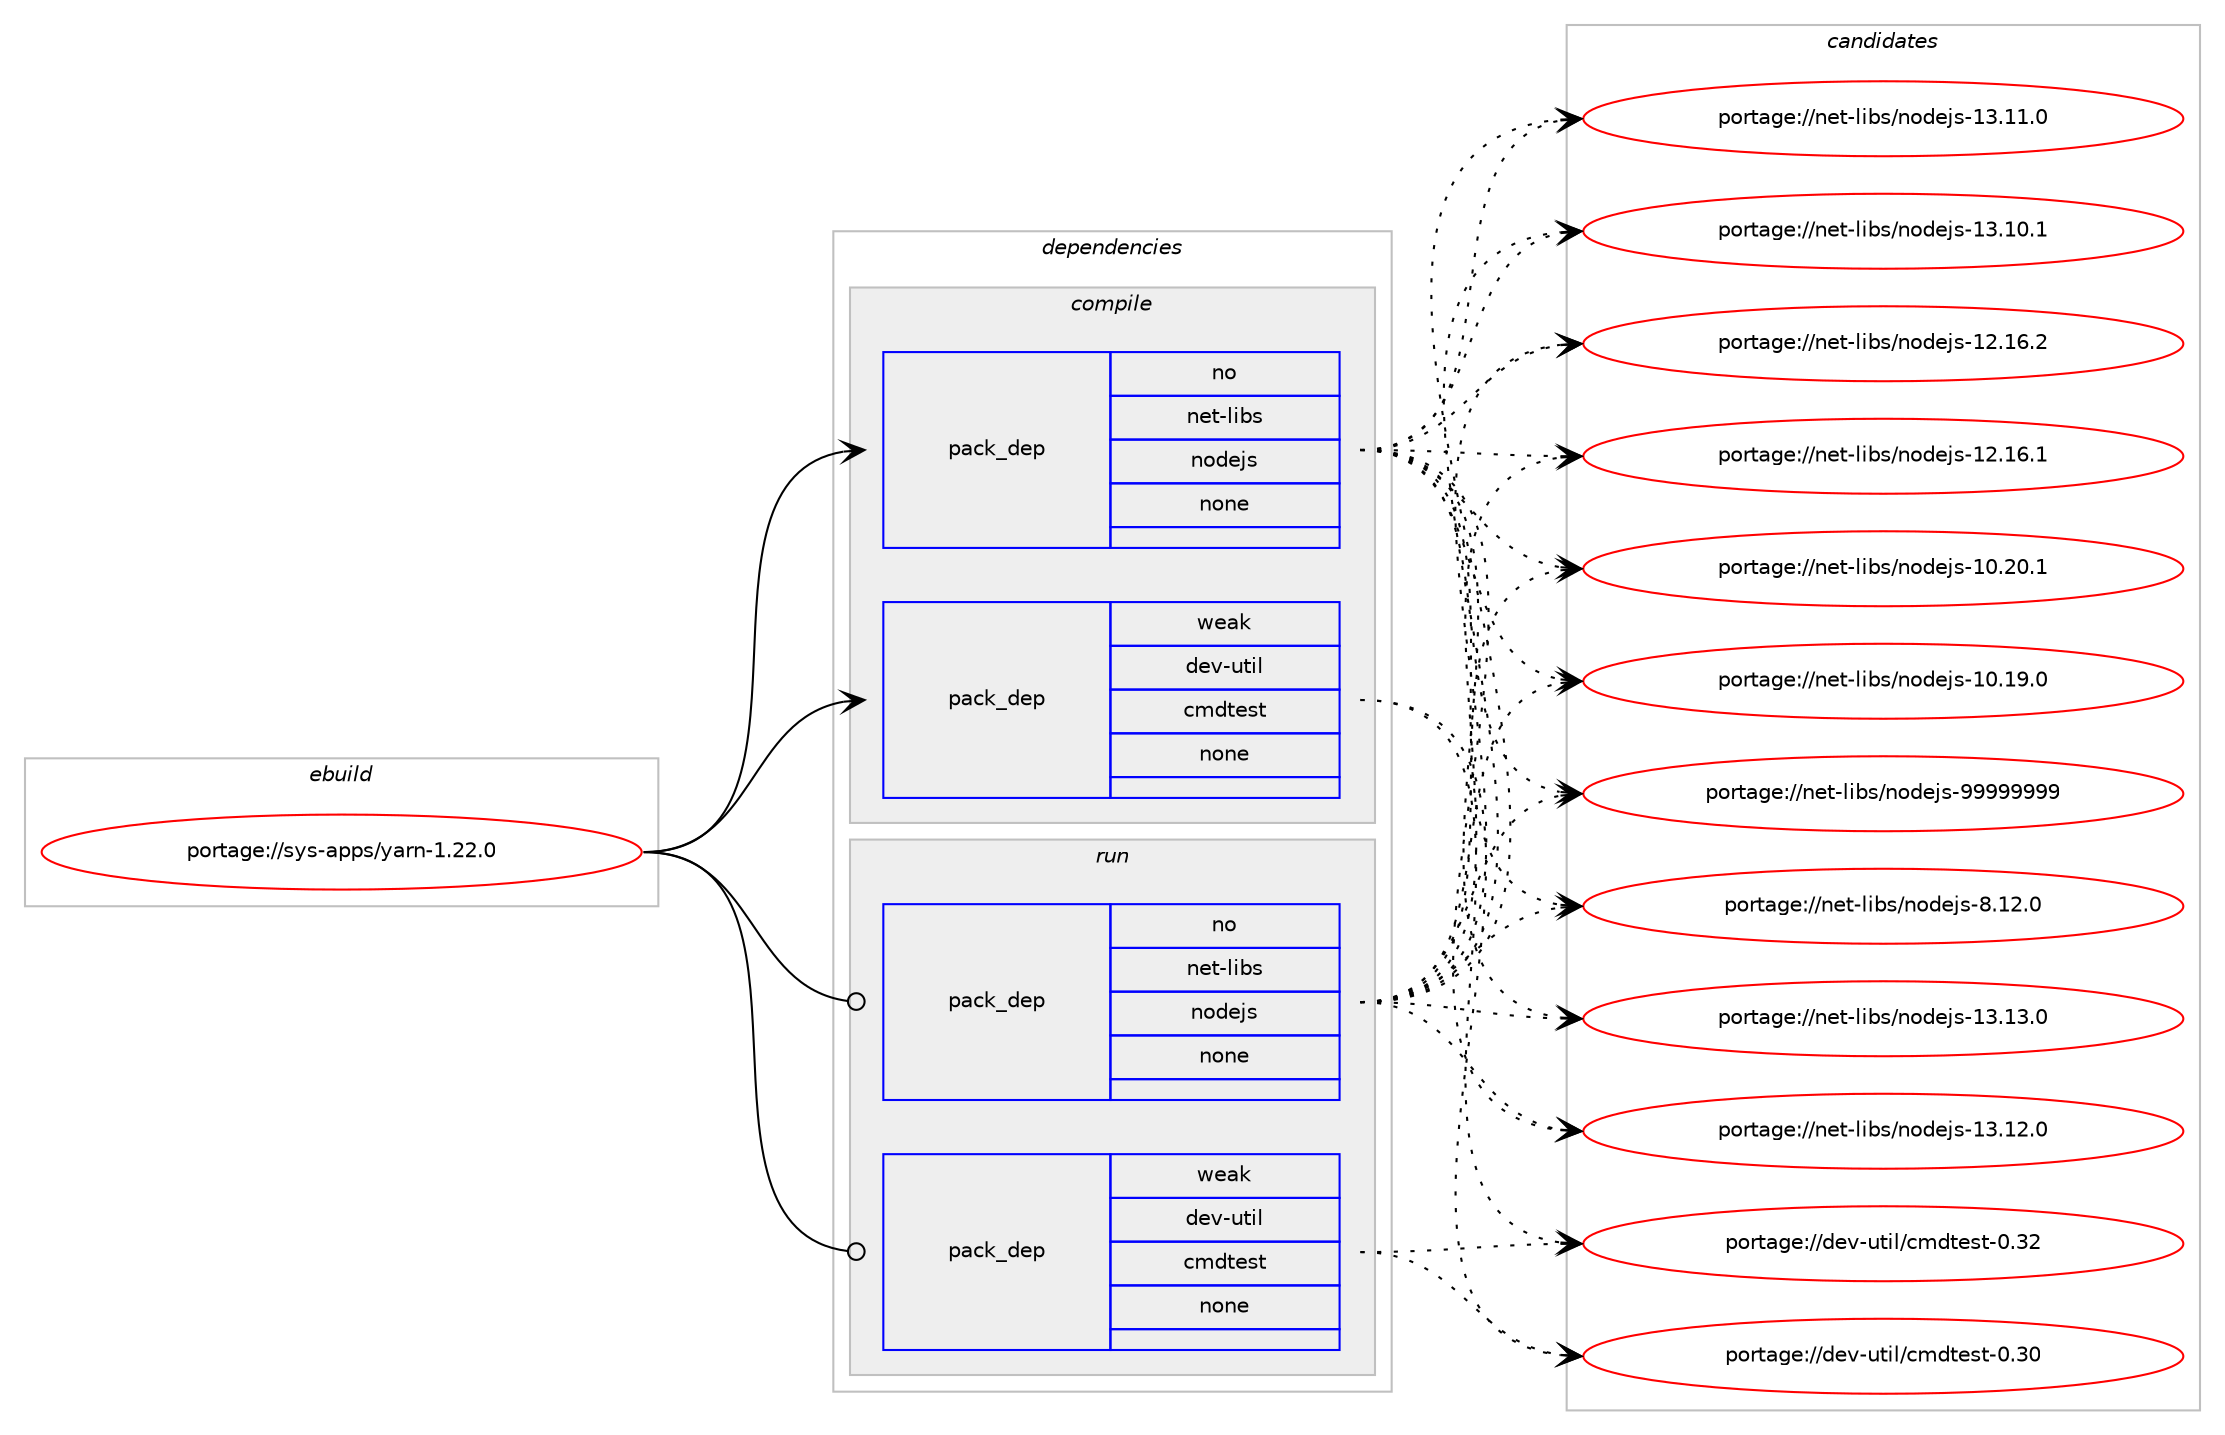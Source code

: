 digraph prolog {

# *************
# Graph options
# *************

newrank=true;
concentrate=true;
compound=true;
graph [rankdir=LR,fontname=Helvetica,fontsize=10,ranksep=1.5];#, ranksep=2.5, nodesep=0.2];
edge  [arrowhead=vee];
node  [fontname=Helvetica,fontsize=10];

# **********
# The ebuild
# **********

subgraph cluster_leftcol {
color=gray;
rank=same;
label=<<i>ebuild</i>>;
id [label="portage://sys-apps/yarn-1.22.0", color=red, width=4, href="../sys-apps/yarn-1.22.0.svg"];
}

# ****************
# The dependencies
# ****************

subgraph cluster_midcol {
color=gray;
label=<<i>dependencies</i>>;
subgraph cluster_compile {
fillcolor="#eeeeee";
style=filled;
label=<<i>compile</i>>;
subgraph pack2763 {
dependency3230 [label=<<TABLE BORDER="0" CELLBORDER="1" CELLSPACING="0" CELLPADDING="4" WIDTH="220"><TR><TD ROWSPAN="6" CELLPADDING="30">pack_dep</TD></TR><TR><TD WIDTH="110">no</TD></TR><TR><TD>net-libs</TD></TR><TR><TD>nodejs</TD></TR><TR><TD>none</TD></TR><TR><TD></TD></TR></TABLE>>, shape=none, color=blue];
}
id:e -> dependency3230:w [weight=20,style="solid",arrowhead="vee"];
subgraph pack2764 {
dependency3231 [label=<<TABLE BORDER="0" CELLBORDER="1" CELLSPACING="0" CELLPADDING="4" WIDTH="220"><TR><TD ROWSPAN="6" CELLPADDING="30">pack_dep</TD></TR><TR><TD WIDTH="110">weak</TD></TR><TR><TD>dev-util</TD></TR><TR><TD>cmdtest</TD></TR><TR><TD>none</TD></TR><TR><TD></TD></TR></TABLE>>, shape=none, color=blue];
}
id:e -> dependency3231:w [weight=20,style="solid",arrowhead="vee"];
}
subgraph cluster_compileandrun {
fillcolor="#eeeeee";
style=filled;
label=<<i>compile and run</i>>;
}
subgraph cluster_run {
fillcolor="#eeeeee";
style=filled;
label=<<i>run</i>>;
subgraph pack2765 {
dependency3232 [label=<<TABLE BORDER="0" CELLBORDER="1" CELLSPACING="0" CELLPADDING="4" WIDTH="220"><TR><TD ROWSPAN="6" CELLPADDING="30">pack_dep</TD></TR><TR><TD WIDTH="110">no</TD></TR><TR><TD>net-libs</TD></TR><TR><TD>nodejs</TD></TR><TR><TD>none</TD></TR><TR><TD></TD></TR></TABLE>>, shape=none, color=blue];
}
id:e -> dependency3232:w [weight=20,style="solid",arrowhead="odot"];
subgraph pack2766 {
dependency3233 [label=<<TABLE BORDER="0" CELLBORDER="1" CELLSPACING="0" CELLPADDING="4" WIDTH="220"><TR><TD ROWSPAN="6" CELLPADDING="30">pack_dep</TD></TR><TR><TD WIDTH="110">weak</TD></TR><TR><TD>dev-util</TD></TR><TR><TD>cmdtest</TD></TR><TR><TD>none</TD></TR><TR><TD></TD></TR></TABLE>>, shape=none, color=blue];
}
id:e -> dependency3233:w [weight=20,style="solid",arrowhead="odot"];
}
}

# **************
# The candidates
# **************

subgraph cluster_choices {
rank=same;
color=gray;
label=<<i>candidates</i>>;

subgraph choice2763 {
color=black;
nodesep=1;
choice110101116451081059811547110111100101106115455757575757575757 [label="portage://net-libs/nodejs-99999999", color=red, width=4,href="../net-libs/nodejs-99999999.svg"];
choice11010111645108105981154711011110010110611545564649504648 [label="portage://net-libs/nodejs-8.12.0", color=red, width=4,href="../net-libs/nodejs-8.12.0.svg"];
choice1101011164510810598115471101111001011061154549514649514648 [label="portage://net-libs/nodejs-13.13.0", color=red, width=4,href="../net-libs/nodejs-13.13.0.svg"];
choice1101011164510810598115471101111001011061154549514649504648 [label="portage://net-libs/nodejs-13.12.0", color=red, width=4,href="../net-libs/nodejs-13.12.0.svg"];
choice1101011164510810598115471101111001011061154549514649494648 [label="portage://net-libs/nodejs-13.11.0", color=red, width=4,href="../net-libs/nodejs-13.11.0.svg"];
choice1101011164510810598115471101111001011061154549514649484649 [label="portage://net-libs/nodejs-13.10.1", color=red, width=4,href="../net-libs/nodejs-13.10.1.svg"];
choice1101011164510810598115471101111001011061154549504649544650 [label="portage://net-libs/nodejs-12.16.2", color=red, width=4,href="../net-libs/nodejs-12.16.2.svg"];
choice1101011164510810598115471101111001011061154549504649544649 [label="portage://net-libs/nodejs-12.16.1", color=red, width=4,href="../net-libs/nodejs-12.16.1.svg"];
choice1101011164510810598115471101111001011061154549484650484649 [label="portage://net-libs/nodejs-10.20.1", color=red, width=4,href="../net-libs/nodejs-10.20.1.svg"];
choice1101011164510810598115471101111001011061154549484649574648 [label="portage://net-libs/nodejs-10.19.0", color=red, width=4,href="../net-libs/nodejs-10.19.0.svg"];
dependency3230:e -> choice110101116451081059811547110111100101106115455757575757575757:w [style=dotted,weight="100"];
dependency3230:e -> choice11010111645108105981154711011110010110611545564649504648:w [style=dotted,weight="100"];
dependency3230:e -> choice1101011164510810598115471101111001011061154549514649514648:w [style=dotted,weight="100"];
dependency3230:e -> choice1101011164510810598115471101111001011061154549514649504648:w [style=dotted,weight="100"];
dependency3230:e -> choice1101011164510810598115471101111001011061154549514649494648:w [style=dotted,weight="100"];
dependency3230:e -> choice1101011164510810598115471101111001011061154549514649484649:w [style=dotted,weight="100"];
dependency3230:e -> choice1101011164510810598115471101111001011061154549504649544650:w [style=dotted,weight="100"];
dependency3230:e -> choice1101011164510810598115471101111001011061154549504649544649:w [style=dotted,weight="100"];
dependency3230:e -> choice1101011164510810598115471101111001011061154549484650484649:w [style=dotted,weight="100"];
dependency3230:e -> choice1101011164510810598115471101111001011061154549484649574648:w [style=dotted,weight="100"];
}
subgraph choice2764 {
color=black;
nodesep=1;
choice1001011184511711610510847991091001161011151164548465150 [label="portage://dev-util/cmdtest-0.32", color=red, width=4,href="../dev-util/cmdtest-0.32.svg"];
choice1001011184511711610510847991091001161011151164548465148 [label="portage://dev-util/cmdtest-0.30", color=red, width=4,href="../dev-util/cmdtest-0.30.svg"];
dependency3231:e -> choice1001011184511711610510847991091001161011151164548465150:w [style=dotted,weight="100"];
dependency3231:e -> choice1001011184511711610510847991091001161011151164548465148:w [style=dotted,weight="100"];
}
subgraph choice2765 {
color=black;
nodesep=1;
choice110101116451081059811547110111100101106115455757575757575757 [label="portage://net-libs/nodejs-99999999", color=red, width=4,href="../net-libs/nodejs-99999999.svg"];
choice11010111645108105981154711011110010110611545564649504648 [label="portage://net-libs/nodejs-8.12.0", color=red, width=4,href="../net-libs/nodejs-8.12.0.svg"];
choice1101011164510810598115471101111001011061154549514649514648 [label="portage://net-libs/nodejs-13.13.0", color=red, width=4,href="../net-libs/nodejs-13.13.0.svg"];
choice1101011164510810598115471101111001011061154549514649504648 [label="portage://net-libs/nodejs-13.12.0", color=red, width=4,href="../net-libs/nodejs-13.12.0.svg"];
choice1101011164510810598115471101111001011061154549514649494648 [label="portage://net-libs/nodejs-13.11.0", color=red, width=4,href="../net-libs/nodejs-13.11.0.svg"];
choice1101011164510810598115471101111001011061154549514649484649 [label="portage://net-libs/nodejs-13.10.1", color=red, width=4,href="../net-libs/nodejs-13.10.1.svg"];
choice1101011164510810598115471101111001011061154549504649544650 [label="portage://net-libs/nodejs-12.16.2", color=red, width=4,href="../net-libs/nodejs-12.16.2.svg"];
choice1101011164510810598115471101111001011061154549504649544649 [label="portage://net-libs/nodejs-12.16.1", color=red, width=4,href="../net-libs/nodejs-12.16.1.svg"];
choice1101011164510810598115471101111001011061154549484650484649 [label="portage://net-libs/nodejs-10.20.1", color=red, width=4,href="../net-libs/nodejs-10.20.1.svg"];
choice1101011164510810598115471101111001011061154549484649574648 [label="portage://net-libs/nodejs-10.19.0", color=red, width=4,href="../net-libs/nodejs-10.19.0.svg"];
dependency3232:e -> choice110101116451081059811547110111100101106115455757575757575757:w [style=dotted,weight="100"];
dependency3232:e -> choice11010111645108105981154711011110010110611545564649504648:w [style=dotted,weight="100"];
dependency3232:e -> choice1101011164510810598115471101111001011061154549514649514648:w [style=dotted,weight="100"];
dependency3232:e -> choice1101011164510810598115471101111001011061154549514649504648:w [style=dotted,weight="100"];
dependency3232:e -> choice1101011164510810598115471101111001011061154549514649494648:w [style=dotted,weight="100"];
dependency3232:e -> choice1101011164510810598115471101111001011061154549514649484649:w [style=dotted,weight="100"];
dependency3232:e -> choice1101011164510810598115471101111001011061154549504649544650:w [style=dotted,weight="100"];
dependency3232:e -> choice1101011164510810598115471101111001011061154549504649544649:w [style=dotted,weight="100"];
dependency3232:e -> choice1101011164510810598115471101111001011061154549484650484649:w [style=dotted,weight="100"];
dependency3232:e -> choice1101011164510810598115471101111001011061154549484649574648:w [style=dotted,weight="100"];
}
subgraph choice2766 {
color=black;
nodesep=1;
choice1001011184511711610510847991091001161011151164548465150 [label="portage://dev-util/cmdtest-0.32", color=red, width=4,href="../dev-util/cmdtest-0.32.svg"];
choice1001011184511711610510847991091001161011151164548465148 [label="portage://dev-util/cmdtest-0.30", color=red, width=4,href="../dev-util/cmdtest-0.30.svg"];
dependency3233:e -> choice1001011184511711610510847991091001161011151164548465150:w [style=dotted,weight="100"];
dependency3233:e -> choice1001011184511711610510847991091001161011151164548465148:w [style=dotted,weight="100"];
}
}

}
